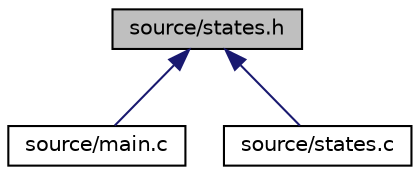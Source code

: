 digraph "source/states.h"
{
  edge [fontname="Helvetica",fontsize="10",labelfontname="Helvetica",labelfontsize="10"];
  node [fontname="Helvetica",fontsize="10",shape=record];
  Node1 [label="source/states.h",height=0.2,width=0.4,color="black", fillcolor="grey75", style="filled", fontcolor="black"];
  Node1 -> Node2 [dir="back",color="midnightblue",fontsize="10",style="solid"];
  Node2 [label="source/main.c",height=0.2,width=0.4,color="black", fillcolor="white", style="filled",URL="$main_8c_source.html"];
  Node1 -> Node3 [dir="back",color="midnightblue",fontsize="10",style="solid"];
  Node3 [label="source/states.c",height=0.2,width=0.4,color="black", fillcolor="white", style="filled",URL="$states_8c_source.html"];
}
